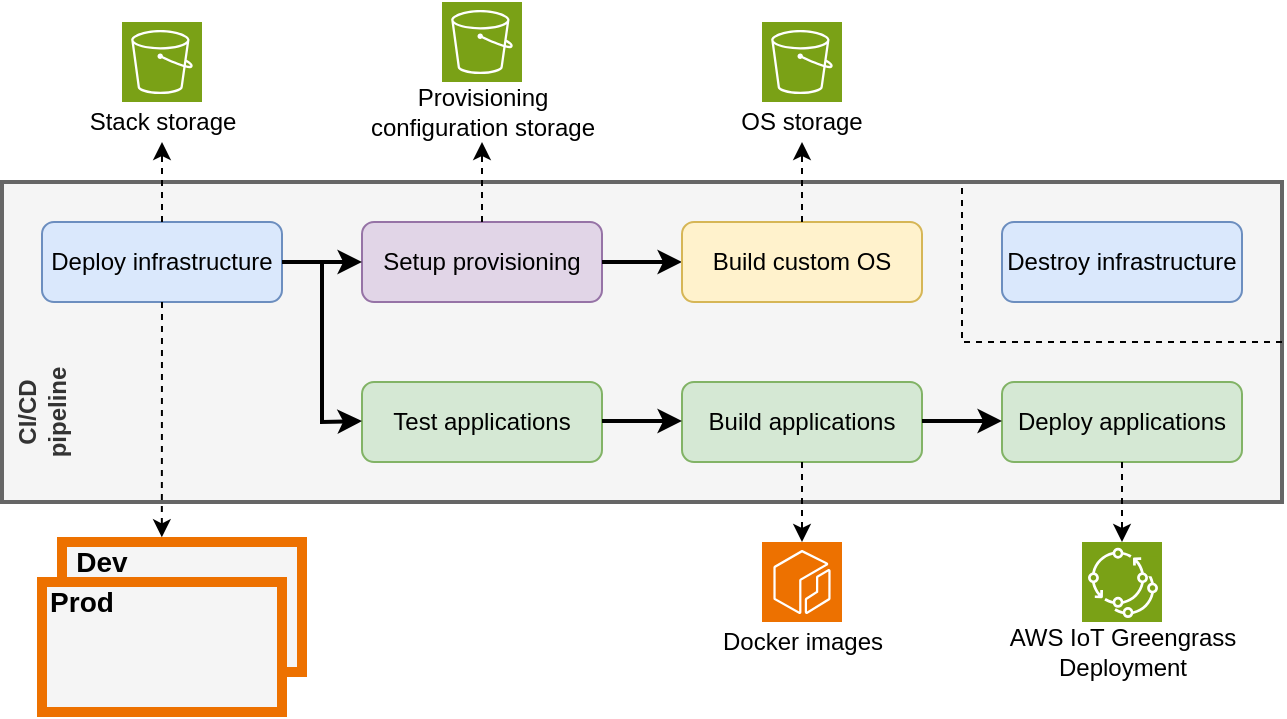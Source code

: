<mxfile version="22.0.2" type="device">
  <diagram name="Page-1" id="51yIT8lBdcwCY-0Yf4ST">
    <mxGraphModel dx="1034" dy="605" grid="1" gridSize="10" guides="1" tooltips="1" connect="1" arrows="1" fold="1" page="1" pageScale="1" pageWidth="827" pageHeight="1169" math="0" shadow="0">
      <root>
        <mxCell id="0" />
        <mxCell id="1" parent="0" />
        <mxCell id="nj6N04ipqieYVBJTPsk2-29" value="" style="rounded=0;whiteSpace=wrap;html=1;fillColor=#f5f5f5;fontColor=#333333;strokeColor=#666666;strokeWidth=2;" parent="1" vertex="1">
          <mxGeometry x="20" y="220" width="640" height="160" as="geometry" />
        </mxCell>
        <mxCell id="nj6N04ipqieYVBJTPsk2-25" value="" style="rounded=0;whiteSpace=wrap;html=1;fillColor=#f5f5f5;fontColor=#333333;strokeColor=#ED7100;strokeWidth=5;" parent="1" vertex="1">
          <mxGeometry x="50" y="400" width="120" height="65" as="geometry" />
        </mxCell>
        <mxCell id="xWfgReJKQZoxs26YY4Jg-1" value="Deploy infrastructure" style="rounded=1;whiteSpace=wrap;html=1;fillColor=#dae8fc;strokeColor=#6c8ebf;" parent="1" vertex="1">
          <mxGeometry x="40" y="240" width="120" height="40" as="geometry" />
        </mxCell>
        <mxCell id="xWfgReJKQZoxs26YY4Jg-2" value="Setup provisioning" style="rounded=1;whiteSpace=wrap;html=1;fillColor=#e1d5e7;strokeColor=#9673a6;" parent="1" vertex="1">
          <mxGeometry x="200" y="240" width="120" height="40" as="geometry" />
        </mxCell>
        <mxCell id="xWfgReJKQZoxs26YY4Jg-3" value="Test applications" style="rounded=1;whiteSpace=wrap;html=1;fillColor=#d5e8d4;strokeColor=#82b366;" parent="1" vertex="1">
          <mxGeometry x="200" y="320" width="120" height="40" as="geometry" />
        </mxCell>
        <mxCell id="nj6N04ipqieYVBJTPsk2-18" value="" style="edgeStyle=orthogonalEdgeStyle;rounded=0;orthogonalLoop=1;jettySize=auto;html=1;startArrow=classic;startFill=1;endArrow=none;endFill=0;strokeWidth=2;" parent="1" source="xWfgReJKQZoxs26YY4Jg-4" target="xWfgReJKQZoxs26YY4Jg-2" edge="1">
          <mxGeometry relative="1" as="geometry" />
        </mxCell>
        <mxCell id="xWfgReJKQZoxs26YY4Jg-4" value="Build custom OS" style="rounded=1;whiteSpace=wrap;html=1;fillColor=#fff2cc;strokeColor=#d6b656;" parent="1" vertex="1">
          <mxGeometry x="360" y="240" width="120" height="40" as="geometry" />
        </mxCell>
        <mxCell id="xWfgReJKQZoxs26YY4Jg-5" value="Build applications" style="rounded=1;whiteSpace=wrap;html=1;fillColor=#d5e8d4;strokeColor=#82b366;" parent="1" vertex="1">
          <mxGeometry x="360" y="320" width="120" height="40" as="geometry" />
        </mxCell>
        <mxCell id="xWfgReJKQZoxs26YY4Jg-6" value="Deploy applications" style="rounded=1;whiteSpace=wrap;html=1;fillColor=#d5e8d4;strokeColor=#82b366;" parent="1" vertex="1">
          <mxGeometry x="520" y="320" width="120" height="40" as="geometry" />
        </mxCell>
        <mxCell id="xWfgReJKQZoxs26YY4Jg-7" value="Destroy infrastructure" style="rounded=1;whiteSpace=wrap;html=1;fillColor=#dae8fc;strokeColor=#6c8ebf;" parent="1" vertex="1">
          <mxGeometry x="520" y="240" width="120" height="40" as="geometry" />
        </mxCell>
        <mxCell id="xWfgReJKQZoxs26YY4Jg-8" value="" style="endArrow=classic;html=1;rounded=0;exitX=1;exitY=0.5;exitDx=0;exitDy=0;entryX=0;entryY=0.5;entryDx=0;entryDy=0;strokeWidth=2;" parent="1" source="xWfgReJKQZoxs26YY4Jg-1" target="xWfgReJKQZoxs26YY4Jg-2" edge="1">
          <mxGeometry width="50" height="50" relative="1" as="geometry">
            <mxPoint x="390" y="340" as="sourcePoint" />
            <mxPoint x="440" y="290" as="targetPoint" />
          </mxGeometry>
        </mxCell>
        <mxCell id="xWfgReJKQZoxs26YY4Jg-10" value="" style="endArrow=classic;html=1;rounded=0;exitX=1;exitY=0.5;exitDx=0;exitDy=0;entryX=0;entryY=0.5;entryDx=0;entryDy=0;strokeWidth=2;" parent="1" edge="1">
          <mxGeometry width="50" height="50" relative="1" as="geometry">
            <mxPoint x="320" y="339.5" as="sourcePoint" />
            <mxPoint x="360" y="339.5" as="targetPoint" />
          </mxGeometry>
        </mxCell>
        <mxCell id="xWfgReJKQZoxs26YY4Jg-11" value="" style="endArrow=classic;html=1;rounded=0;exitX=1;exitY=0.5;exitDx=0;exitDy=0;entryX=0;entryY=0.5;entryDx=0;entryDy=0;strokeWidth=2;" parent="1" edge="1">
          <mxGeometry width="50" height="50" relative="1" as="geometry">
            <mxPoint x="480" y="339.5" as="sourcePoint" />
            <mxPoint x="520" y="339.5" as="targetPoint" />
          </mxGeometry>
        </mxCell>
        <mxCell id="xWfgReJKQZoxs26YY4Jg-12" value="" style="endArrow=classic;html=1;rounded=0;entryX=0;entryY=0.5;entryDx=0;entryDy=0;strokeWidth=2;" parent="1" edge="1">
          <mxGeometry width="50" height="50" relative="1" as="geometry">
            <mxPoint x="180" y="260" as="sourcePoint" />
            <mxPoint x="200" y="339.5" as="targetPoint" />
            <Array as="points">
              <mxPoint x="180" y="340" />
            </Array>
          </mxGeometry>
        </mxCell>
        <mxCell id="nj6N04ipqieYVBJTPsk2-1" value="" style="sketch=0;points=[[0,0,0],[0.25,0,0],[0.5,0,0],[0.75,0,0],[1,0,0],[0,1,0],[0.25,1,0],[0.5,1,0],[0.75,1,0],[1,1,0],[0,0.25,0],[0,0.5,0],[0,0.75,0],[1,0.25,0],[1,0.5,0],[1,0.75,0]];outlineConnect=0;fontColor=#232F3E;fillColor=#7AA116;strokeColor=#ffffff;dashed=0;verticalLabelPosition=bottom;verticalAlign=top;align=center;html=1;fontSize=12;fontStyle=0;aspect=fixed;shape=mxgraph.aws4.resourceIcon;resIcon=mxgraph.aws4.s3;" parent="1" vertex="1">
          <mxGeometry x="400" y="140" width="40" height="40" as="geometry" />
        </mxCell>
        <mxCell id="nj6N04ipqieYVBJTPsk2-2" value="OS storage" style="text;html=1;strokeColor=none;fillColor=none;align=center;verticalAlign=middle;whiteSpace=wrap;rounded=0;" parent="1" vertex="1">
          <mxGeometry x="385" y="180" width="70" height="20" as="geometry" />
        </mxCell>
        <mxCell id="nj6N04ipqieYVBJTPsk2-3" value="" style="sketch=0;points=[[0,0,0],[0.25,0,0],[0.5,0,0],[0.75,0,0],[1,0,0],[0,1,0],[0.25,1,0],[0.5,1,0],[0.75,1,0],[1,1,0],[0,0.25,0],[0,0.5,0],[0,0.75,0],[1,0.25,0],[1,0.5,0],[1,0.75,0]];outlineConnect=0;fontColor=#232F3E;fillColor=#7AA116;strokeColor=#ffffff;dashed=0;verticalLabelPosition=bottom;verticalAlign=top;align=center;html=1;fontSize=12;fontStyle=0;aspect=fixed;shape=mxgraph.aws4.resourceIcon;resIcon=mxgraph.aws4.s3;" parent="1" vertex="1">
          <mxGeometry x="80" y="140" width="40" height="40" as="geometry" />
        </mxCell>
        <mxCell id="nj6N04ipqieYVBJTPsk2-4" value="Stack storage" style="text;html=1;strokeColor=none;fillColor=none;align=center;verticalAlign=middle;whiteSpace=wrap;rounded=0;" parent="1" vertex="1">
          <mxGeometry x="57.5" y="180" width="85" height="20" as="geometry" />
        </mxCell>
        <mxCell id="nj6N04ipqieYVBJTPsk2-5" value="" style="group" parent="1" vertex="1" connectable="0">
          <mxGeometry x="560" y="400" width="40" height="40" as="geometry" />
        </mxCell>
        <mxCell id="nj6N04ipqieYVBJTPsk2-6" value="" style="rounded=0;whiteSpace=wrap;html=1;strokeColor=none;fillColor=#7AA116;" parent="nj6N04ipqieYVBJTPsk2-5" vertex="1">
          <mxGeometry width="40" height="40" as="geometry" />
        </mxCell>
        <mxCell id="nj6N04ipqieYVBJTPsk2-7" value="" style="sketch=0;outlineConnect=0;fontColor=#232F3E;gradientColor=none;fillColor=#FFFFFF;strokeColor=none;dashed=0;verticalLabelPosition=bottom;verticalAlign=top;align=center;html=1;fontSize=12;fontStyle=0;aspect=fixed;pointerEvents=1;shape=mxgraph.aws4.iot_greengrass_component;" parent="nj6N04ipqieYVBJTPsk2-5" vertex="1">
          <mxGeometry x="8" y="8" width="30" height="30" as="geometry" />
        </mxCell>
        <mxCell id="nj6N04ipqieYVBJTPsk2-8" value="" style="rounded=0;whiteSpace=wrap;html=1;strokeColor=none;fillColor=#7AA116;" parent="nj6N04ipqieYVBJTPsk2-5" vertex="1">
          <mxGeometry x="6" y="10" width="10" height="25" as="geometry" />
        </mxCell>
        <mxCell id="nj6N04ipqieYVBJTPsk2-9" value="" style="rounded=0;whiteSpace=wrap;html=1;strokeColor=none;fillColor=#7AA116;direction=south;" parent="nj6N04ipqieYVBJTPsk2-5" vertex="1">
          <mxGeometry x="11" y="7.12" width="27" height="10" as="geometry" />
        </mxCell>
        <mxCell id="nj6N04ipqieYVBJTPsk2-10" value="" style="sketch=0;outlineConnect=0;fontColor=#232F3E;gradientColor=none;fillColor=#FFFFFF;strokeColor=none;dashed=0;verticalLabelPosition=bottom;verticalAlign=top;align=center;html=1;fontSize=12;fontStyle=0;aspect=fixed;pointerEvents=1;shape=mxgraph.aws4.iot_greengrass_component;" parent="nj6N04ipqieYVBJTPsk2-5" vertex="1">
          <mxGeometry x="3" y="2.88" width="30" height="30" as="geometry" />
        </mxCell>
        <mxCell id="nj6N04ipqieYVBJTPsk2-12" value="" style="sketch=0;points=[[0,0,0],[0.25,0,0],[0.5,0,0],[0.75,0,0],[1,0,0],[0,1,0],[0.25,1,0],[0.5,1,0],[0.75,1,0],[1,1,0],[0,0.25,0],[0,0.5,0],[0,0.75,0],[1,0.25,0],[1,0.5,0],[1,0.75,0]];outlineConnect=0;fontColor=#232F3E;fillColor=#7AA116;strokeColor=#ffffff;dashed=0;verticalLabelPosition=bottom;verticalAlign=top;align=center;html=1;fontSize=12;fontStyle=0;aspect=fixed;shape=mxgraph.aws4.resourceIcon;resIcon=mxgraph.aws4.s3;" parent="1" vertex="1">
          <mxGeometry x="240" y="130" width="40" height="40" as="geometry" />
        </mxCell>
        <mxCell id="nj6N04ipqieYVBJTPsk2-13" value="Provisioning configuration storage" style="text;html=1;strokeColor=none;fillColor=none;align=center;verticalAlign=middle;whiteSpace=wrap;rounded=0;" parent="1" vertex="1">
          <mxGeometry x="202.5" y="170" width="115" height="30" as="geometry" />
        </mxCell>
        <mxCell id="nj6N04ipqieYVBJTPsk2-14" value="" style="sketch=0;points=[[0,0,0],[0.25,0,0],[0.5,0,0],[0.75,0,0],[1,0,0],[0,1,0],[0.25,1,0],[0.5,1,0],[0.75,1,0],[1,1,0],[0,0.25,0],[0,0.5,0],[0,0.75,0],[1,0.25,0],[1,0.5,0],[1,0.75,0]];outlineConnect=0;fontColor=#232F3E;fillColor=#ED7100;strokeColor=#ffffff;dashed=0;verticalLabelPosition=bottom;verticalAlign=top;align=center;html=1;fontSize=12;fontStyle=0;aspect=fixed;shape=mxgraph.aws4.resourceIcon;resIcon=mxgraph.aws4.ecr;" parent="1" vertex="1">
          <mxGeometry x="400" y="400" width="40" height="40" as="geometry" />
        </mxCell>
        <mxCell id="nj6N04ipqieYVBJTPsk2-15" value="Docker images" style="text;html=1;strokeColor=none;fillColor=none;align=center;verticalAlign=middle;whiteSpace=wrap;rounded=0;" parent="1" vertex="1">
          <mxGeometry x="377.5" y="440" width="85" height="20" as="geometry" />
        </mxCell>
        <mxCell id="nj6N04ipqieYVBJTPsk2-16" value="AWS IoT Greengrass Deployment" style="text;html=1;strokeColor=none;fillColor=none;align=center;verticalAlign=middle;whiteSpace=wrap;rounded=0;" parent="1" vertex="1">
          <mxGeometry x="517.5" y="440" width="125" height="30" as="geometry" />
        </mxCell>
        <mxCell id="nj6N04ipqieYVBJTPsk2-17" value="" style="endArrow=classic;html=1;rounded=0;exitX=0.5;exitY=0;exitDx=0;exitDy=0;entryX=0.5;entryY=1;entryDx=0;entryDy=0;dashed=1;" parent="1" source="xWfgReJKQZoxs26YY4Jg-1" target="nj6N04ipqieYVBJTPsk2-4" edge="1">
          <mxGeometry width="50" height="50" relative="1" as="geometry">
            <mxPoint x="290" y="310" as="sourcePoint" />
            <mxPoint x="340" y="260" as="targetPoint" />
          </mxGeometry>
        </mxCell>
        <mxCell id="nj6N04ipqieYVBJTPsk2-19" value="" style="endArrow=classic;html=1;rounded=0;exitX=0.5;exitY=0;exitDx=0;exitDy=0;entryX=0.5;entryY=1;entryDx=0;entryDy=0;dashed=1;" parent="1" source="xWfgReJKQZoxs26YY4Jg-4" target="nj6N04ipqieYVBJTPsk2-2" edge="1">
          <mxGeometry width="50" height="50" relative="1" as="geometry">
            <mxPoint x="419.58" y="240" as="sourcePoint" />
            <mxPoint x="419.58" y="200" as="targetPoint" />
          </mxGeometry>
        </mxCell>
        <mxCell id="nj6N04ipqieYVBJTPsk2-20" value="" style="endArrow=classic;html=1;rounded=0;exitX=0.5;exitY=0;exitDx=0;exitDy=0;entryX=0.5;entryY=1;entryDx=0;entryDy=0;dashed=1;" parent="1" source="xWfgReJKQZoxs26YY4Jg-2" target="nj6N04ipqieYVBJTPsk2-13" edge="1">
          <mxGeometry width="50" height="50" relative="1" as="geometry">
            <mxPoint x="120" y="260" as="sourcePoint" />
            <mxPoint x="120" y="220" as="targetPoint" />
          </mxGeometry>
        </mxCell>
        <mxCell id="nj6N04ipqieYVBJTPsk2-21" value="" style="endArrow=classic;html=1;rounded=0;exitX=0.5;exitY=1;exitDx=0;exitDy=0;entryX=0.5;entryY=0;entryDx=0;entryDy=0;entryPerimeter=0;dashed=1;" parent="1" source="xWfgReJKQZoxs26YY4Jg-5" target="nj6N04ipqieYVBJTPsk2-14" edge="1">
          <mxGeometry width="50" height="50" relative="1" as="geometry">
            <mxPoint x="130" y="270" as="sourcePoint" />
            <mxPoint x="130" y="230" as="targetPoint" />
          </mxGeometry>
        </mxCell>
        <mxCell id="nj6N04ipqieYVBJTPsk2-22" value="" style="endArrow=classic;html=1;rounded=0;exitX=0.5;exitY=1;exitDx=0;exitDy=0;entryX=0.5;entryY=0;entryDx=0;entryDy=0;dashed=1;" parent="1" source="xWfgReJKQZoxs26YY4Jg-6" target="nj6N04ipqieYVBJTPsk2-6" edge="1">
          <mxGeometry width="50" height="50" relative="1" as="geometry">
            <mxPoint x="430" y="370" as="sourcePoint" />
            <mxPoint x="580" y="390" as="targetPoint" />
          </mxGeometry>
        </mxCell>
        <mxCell id="nj6N04ipqieYVBJTPsk2-23" value="" style="rounded=0;whiteSpace=wrap;html=1;fillColor=#f5f5f5;fontColor=#333333;strokeColor=#ED7100;strokeWidth=5;" parent="1" vertex="1">
          <mxGeometry x="40" y="420" width="120" height="65" as="geometry" />
        </mxCell>
        <mxCell id="nj6N04ipqieYVBJTPsk2-24" value="Prod" style="text;html=1;strokeColor=none;fillColor=none;align=center;verticalAlign=middle;whiteSpace=wrap;rounded=0;fontSize=14;fontStyle=1;fontColor=#000000;" parent="1" vertex="1">
          <mxGeometry x="40" y="420" width="40" height="20" as="geometry" />
        </mxCell>
        <mxCell id="nj6N04ipqieYVBJTPsk2-27" value="Dev" style="text;html=1;strokeColor=none;fillColor=none;align=center;verticalAlign=middle;whiteSpace=wrap;rounded=0;fontSize=14;fontStyle=1;fontColor=#000000;" parent="1" vertex="1">
          <mxGeometry x="50" y="400" width="40" height="20" as="geometry" />
        </mxCell>
        <mxCell id="nj6N04ipqieYVBJTPsk2-28" value="" style="endArrow=classic;html=1;rounded=0;exitX=0.5;exitY=1;exitDx=0;exitDy=0;entryX=0.416;entryY=-0.036;entryDx=0;entryDy=0;entryPerimeter=0;dashed=1;" parent="1" source="xWfgReJKQZoxs26YY4Jg-1" target="nj6N04ipqieYVBJTPsk2-25" edge="1">
          <mxGeometry width="50" height="50" relative="1" as="geometry">
            <mxPoint x="110" y="250" as="sourcePoint" />
            <mxPoint x="100" y="350" as="targetPoint" />
          </mxGeometry>
        </mxCell>
        <mxCell id="nj6N04ipqieYVBJTPsk2-30" value="" style="endArrow=none;dashed=1;html=1;rounded=0;entryX=0.75;entryY=0;entryDx=0;entryDy=0;exitX=1;exitY=0.5;exitDx=0;exitDy=0;" parent="1" source="nj6N04ipqieYVBJTPsk2-29" target="nj6N04ipqieYVBJTPsk2-29" edge="1">
          <mxGeometry width="50" height="50" relative="1" as="geometry">
            <mxPoint x="140" y="300" as="sourcePoint" />
            <mxPoint x="190" y="250" as="targetPoint" />
            <Array as="points">
              <mxPoint x="500" y="300" />
            </Array>
          </mxGeometry>
        </mxCell>
        <mxCell id="nj6N04ipqieYVBJTPsk2-31" value="CI/CD pipeline" style="text;html=1;strokeColor=none;fillColor=none;align=center;verticalAlign=middle;whiteSpace=wrap;rounded=1;fontStyle=1;fontColor=#333333;arcSize=28;rotation=-90;" parent="1" vertex="1">
          <mxGeometry y="320" width="80" height="30" as="geometry" />
        </mxCell>
      </root>
    </mxGraphModel>
  </diagram>
</mxfile>
